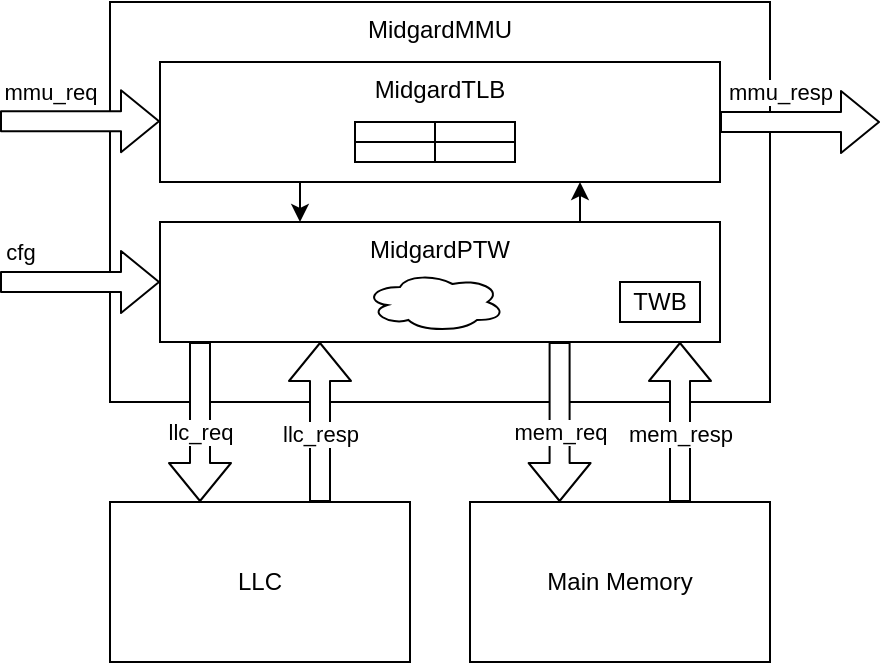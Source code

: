 <mxfile version="13.9.9" type="device" pages="6"><diagram id="1Zm2drS2WhQuc_YqL8wv" name="mmu"><mxGraphModel dx="981" dy="642" grid="1" gridSize="5" guides="1" tooltips="1" connect="1" arrows="1" fold="1" page="1" pageScale="1" pageWidth="850" pageHeight="1100" math="0" shadow="0"><root><mxCell id="UkFjfAusx0WoyZomS54g-0"/><mxCell id="UkFjfAusx0WoyZomS54g-1" parent="UkFjfAusx0WoyZomS54g-0"/><mxCell id="UkFjfAusx0WoyZomS54g-2" value="MidgardMMU" style="rounded=0;whiteSpace=wrap;html=1;align=center;verticalAlign=top;" vertex="1" parent="UkFjfAusx0WoyZomS54g-1"><mxGeometry x="125" y="120" width="330" height="200" as="geometry"/></mxCell><mxCell id="UkFjfAusx0WoyZomS54g-3" value="" style="shape=flexArrow;endArrow=classic;html=1;fillColor=#ffffff;" edge="1" parent="UkFjfAusx0WoyZomS54g-1"><mxGeometry width="50" height="50" relative="1" as="geometry"><mxPoint x="70" y="179.6" as="sourcePoint"/><mxPoint x="150" y="179.6" as="targetPoint"/></mxGeometry></mxCell><mxCell id="UkFjfAusx0WoyZomS54g-4" value="mmu_req" style="edgeLabel;html=1;align=center;verticalAlign=middle;resizable=0;points=[];" vertex="1" connectable="0" parent="UkFjfAusx0WoyZomS54g-3"><mxGeometry x="-0.387" y="-1" relative="1" as="geometry"><mxPoint x="0.56" y="-15.8" as="offset"/></mxGeometry></mxCell><mxCell id="UkFjfAusx0WoyZomS54g-5" value="" style="shape=flexArrow;endArrow=classic;html=1;fillColor=#ffffff;" edge="1" parent="UkFjfAusx0WoyZomS54g-1"><mxGeometry width="50" height="50" relative="1" as="geometry"><mxPoint x="430" y="180.0" as="sourcePoint"/><mxPoint x="510" y="180.0" as="targetPoint"/></mxGeometry></mxCell><mxCell id="UkFjfAusx0WoyZomS54g-6" value="mmu_resp" style="edgeLabel;html=1;align=center;verticalAlign=middle;resizable=0;points=[];" vertex="1" connectable="0" parent="UkFjfAusx0WoyZomS54g-5"><mxGeometry x="-0.387" y="-1" relative="1" as="geometry"><mxPoint x="5.56" y="-15.8" as="offset"/></mxGeometry></mxCell><mxCell id="UkFjfAusx0WoyZomS54g-7" value="Main Memory" style="rounded=0;whiteSpace=wrap;html=1;" vertex="1" parent="UkFjfAusx0WoyZomS54g-1"><mxGeometry x="305" y="370" width="150" height="80" as="geometry"/></mxCell><mxCell id="UkFjfAusx0WoyZomS54g-8" value="" style="shape=flexArrow;endArrow=classic;html=1;fillColor=#ffffff;" edge="1" parent="UkFjfAusx0WoyZomS54g-1"><mxGeometry width="50" height="50" relative="1" as="geometry"><mxPoint x="349.8" y="290" as="sourcePoint"/><mxPoint x="349.8" y="370" as="targetPoint"/></mxGeometry></mxCell><mxCell id="UkFjfAusx0WoyZomS54g-21" value="mem_req" style="edgeLabel;html=1;align=center;verticalAlign=middle;resizable=0;points=[];" vertex="1" connectable="0" parent="UkFjfAusx0WoyZomS54g-8"><mxGeometry x="0.16" relative="1" as="geometry"><mxPoint x="0.2" y="-1.4" as="offset"/></mxGeometry></mxCell><mxCell id="UkFjfAusx0WoyZomS54g-10" value="" style="shape=flexArrow;endArrow=classic;html=1;fillColor=#ffffff;" edge="1" parent="UkFjfAusx0WoyZomS54g-1"><mxGeometry width="50" height="50" relative="1" as="geometry"><mxPoint x="410" y="370" as="sourcePoint"/><mxPoint x="410" y="290" as="targetPoint"/></mxGeometry></mxCell><mxCell id="UkFjfAusx0WoyZomS54g-22" value="mem_resp" style="edgeLabel;html=1;align=center;verticalAlign=middle;resizable=0;points=[];" vertex="1" connectable="0" parent="UkFjfAusx0WoyZomS54g-10"><mxGeometry x="-0.183" y="-2" relative="1" as="geometry"><mxPoint x="-2" y="-2.2" as="offset"/></mxGeometry></mxCell><mxCell id="UkFjfAusx0WoyZomS54g-13" style="edgeStyle=orthogonalEdgeStyle;rounded=0;orthogonalLoop=1;jettySize=auto;html=1;exitX=0.25;exitY=1;exitDx=0;exitDy=0;entryX=0.25;entryY=0;entryDx=0;entryDy=0;" edge="1" parent="UkFjfAusx0WoyZomS54g-1" source="UkFjfAusx0WoyZomS54g-11" target="UkFjfAusx0WoyZomS54g-12"><mxGeometry relative="1" as="geometry"/></mxCell><mxCell id="UkFjfAusx0WoyZomS54g-11" value="MidgardTLB" style="rounded=0;whiteSpace=wrap;html=1;align=center;verticalAlign=top;" vertex="1" parent="UkFjfAusx0WoyZomS54g-1"><mxGeometry x="150" y="150" width="280" height="60" as="geometry"/></mxCell><mxCell id="UkFjfAusx0WoyZomS54g-14" style="edgeStyle=orthogonalEdgeStyle;rounded=0;orthogonalLoop=1;jettySize=auto;html=1;exitX=0.75;exitY=0;exitDx=0;exitDy=0;entryX=0.75;entryY=1;entryDx=0;entryDy=0;" edge="1" parent="UkFjfAusx0WoyZomS54g-1" source="UkFjfAusx0WoyZomS54g-12" target="UkFjfAusx0WoyZomS54g-11"><mxGeometry relative="1" as="geometry"/></mxCell><mxCell id="UkFjfAusx0WoyZomS54g-12" value="MidgardPTW" style="rounded=0;whiteSpace=wrap;html=1;align=center;verticalAlign=top;" vertex="1" parent="UkFjfAusx0WoyZomS54g-1"><mxGeometry x="150" y="230" width="280" height="60" as="geometry"/></mxCell><mxCell id="UkFjfAusx0WoyZomS54g-15" value="" style="ellipse;shape=cloud;whiteSpace=wrap;html=1;align=center;" vertex="1" parent="UkFjfAusx0WoyZomS54g-1"><mxGeometry x="252.5" y="255" width="70" height="30" as="geometry"/></mxCell><mxCell id="UkFjfAusx0WoyZomS54g-16" value="" style="rounded=0;whiteSpace=wrap;html=1;align=center;" vertex="1" parent="UkFjfAusx0WoyZomS54g-1"><mxGeometry x="247.5" y="180" width="40" height="10" as="geometry"/></mxCell><mxCell id="UkFjfAusx0WoyZomS54g-17" value="" style="rounded=0;whiteSpace=wrap;html=1;align=center;" vertex="1" parent="UkFjfAusx0WoyZomS54g-1"><mxGeometry x="287.5" y="180" width="40" height="10" as="geometry"/></mxCell><mxCell id="UkFjfAusx0WoyZomS54g-18" value="" style="rounded=0;whiteSpace=wrap;html=1;align=center;" vertex="1" parent="UkFjfAusx0WoyZomS54g-1"><mxGeometry x="247.5" y="190" width="40" height="10" as="geometry"/></mxCell><mxCell id="UkFjfAusx0WoyZomS54g-19" value="" style="rounded=0;whiteSpace=wrap;html=1;align=center;" vertex="1" parent="UkFjfAusx0WoyZomS54g-1"><mxGeometry x="287.5" y="190" width="40" height="10" as="geometry"/></mxCell><mxCell id="UkFjfAusx0WoyZomS54g-20" value="TWB" style="rounded=0;whiteSpace=wrap;html=1;align=center;" vertex="1" parent="UkFjfAusx0WoyZomS54g-1"><mxGeometry x="380" y="260" width="40" height="20" as="geometry"/></mxCell><mxCell id="UkFjfAusx0WoyZomS54g-28" value="LLC" style="rounded=0;whiteSpace=wrap;html=1;" vertex="1" parent="UkFjfAusx0WoyZomS54g-1"><mxGeometry x="125" y="370" width="150" height="80" as="geometry"/></mxCell><mxCell id="UkFjfAusx0WoyZomS54g-29" value="" style="shape=flexArrow;endArrow=classic;html=1;fillColor=#ffffff;" edge="1" parent="UkFjfAusx0WoyZomS54g-1"><mxGeometry width="50" height="50" relative="1" as="geometry"><mxPoint x="170" y="290.0" as="sourcePoint"/><mxPoint x="170" y="370" as="targetPoint"/></mxGeometry></mxCell><mxCell id="UkFjfAusx0WoyZomS54g-30" value="llc_req" style="edgeLabel;html=1;align=center;verticalAlign=middle;resizable=0;points=[];" vertex="1" connectable="0" parent="UkFjfAusx0WoyZomS54g-29"><mxGeometry x="0.16" relative="1" as="geometry"><mxPoint y="-1.4" as="offset"/></mxGeometry></mxCell><mxCell id="UkFjfAusx0WoyZomS54g-31" value="" style="shape=flexArrow;endArrow=classic;html=1;fillColor=#ffffff;" edge="1" parent="UkFjfAusx0WoyZomS54g-1"><mxGeometry width="50" height="50" relative="1" as="geometry"><mxPoint x="230" y="370" as="sourcePoint"/><mxPoint x="230" y="290.0" as="targetPoint"/></mxGeometry></mxCell><mxCell id="UkFjfAusx0WoyZomS54g-32" value="llc_resp" style="edgeLabel;html=1;align=center;verticalAlign=middle;resizable=0;points=[];" vertex="1" connectable="0" parent="UkFjfAusx0WoyZomS54g-31"><mxGeometry x="-0.183" y="-2" relative="1" as="geometry"><mxPoint x="-2" y="-2.2" as="offset"/></mxGeometry></mxCell><mxCell id="UkFjfAusx0WoyZomS54g-34" value="" style="shape=flexArrow;endArrow=classic;html=1;fillColor=#ffffff;" edge="1" parent="UkFjfAusx0WoyZomS54g-1"><mxGeometry width="50" height="50" relative="1" as="geometry"><mxPoint x="70" y="260.0" as="sourcePoint"/><mxPoint x="150" y="260.0" as="targetPoint"/></mxGeometry></mxCell><mxCell id="UkFjfAusx0WoyZomS54g-35" value="cfg" style="edgeLabel;html=1;align=center;verticalAlign=middle;resizable=0;points=[];" vertex="1" connectable="0" parent="UkFjfAusx0WoyZomS54g-34"><mxGeometry x="-0.387" y="-1" relative="1" as="geometry"><mxPoint x="-14.67" y="-16" as="offset"/></mxGeometry></mxCell></root></mxGraphModel></diagram><diagram id="DXbDeewye1YFl3X_Lgf_" name="tlb"><mxGraphModel dx="1422" dy="811" grid="1" gridSize="5" guides="1" tooltips="1" connect="1" arrows="1" fold="1" page="1" pageScale="1" pageWidth="850" pageHeight="1100" math="0" shadow="0"><root><mxCell id="ksuvXxxTUail5-rXNuNW-0"/><mxCell id="ksuvXxxTUail5-rXNuNW-1" parent="ksuvXxxTUail5-rXNuNW-0"/><mxCell id="ksuvXxxTUail5-rXNuNW-3" value="" style="endArrow=none;dashed=1;html=1;" parent="ksuvXxxTUail5-rXNuNW-1" edge="1"><mxGeometry width="50" height="50" relative="1" as="geometry"><mxPoint x="204.86" y="460" as="sourcePoint"/><mxPoint x="204.86" y="120" as="targetPoint"/></mxGeometry></mxCell><mxCell id="ksuvXxxTUail5-rXNuNW-7" value="" style="endArrow=none;dashed=1;html=1;" parent="ksuvXxxTUail5-rXNuNW-1" edge="1"><mxGeometry width="50" height="50" relative="1" as="geometry"><mxPoint x="390" y="460" as="sourcePoint"/><mxPoint x="389.66" y="120" as="targetPoint"/></mxGeometry></mxCell><mxCell id="ksuvXxxTUail5-rXNuNW-4" style="edgeStyle=orthogonalEdgeStyle;rounded=0;orthogonalLoop=1;jettySize=auto;html=1;" parent="ksuvXxxTUail5-rXNuNW-1" target="ksuvXxxTUail5-rXNuNW-2" edge="1"><mxGeometry relative="1" as="geometry"><mxPoint x="100" y="200" as="sourcePoint"/></mxGeometry></mxCell><mxCell id="ksuvXxxTUail5-rXNuNW-24" value="tlb_req_i" style="edgeLabel;html=1;align=center;verticalAlign=middle;resizable=0;points=[];" parent="ksuvXxxTUail5-rXNuNW-4" vertex="1" connectable="0"><mxGeometry x="-0.149" relative="1" as="geometry"><mxPoint x="7.62" as="offset"/></mxGeometry></mxCell><mxCell id="ksuvXxxTUail5-rXNuNW-6" style="edgeStyle=orthogonalEdgeStyle;rounded=0;orthogonalLoop=1;jettySize=auto;html=1;entryX=0;entryY=0.5;entryDx=0;entryDy=0;" parent="ksuvXxxTUail5-rXNuNW-1" source="ksuvXxxTUail5-rXNuNW-2" target="ksuvXxxTUail5-rXNuNW-5" edge="1"><mxGeometry relative="1" as="geometry"/></mxCell><mxCell id="ksuvXxxTUail5-rXNuNW-26" value="ren_s1" style="edgeLabel;html=1;align=center;verticalAlign=middle;resizable=0;points=[];" parent="ksuvXxxTUail5-rXNuNW-6" vertex="1" connectable="0"><mxGeometry x="-0.678" relative="1" as="geometry"><mxPoint x="4.33" as="offset"/></mxGeometry></mxCell><mxCell id="ksuvXxxTUail5-rXNuNW-2" value="" style="rounded=0;whiteSpace=wrap;html=1;" parent="ksuvXxxTUail5-rXNuNW-1" vertex="1"><mxGeometry x="200" y="170" width="10" height="60" as="geometry"/></mxCell><mxCell id="ksuvXxxTUail5-rXNuNW-8" style="edgeStyle=orthogonalEdgeStyle;rounded=0;orthogonalLoop=1;jettySize=auto;html=1;exitX=1;exitY=0.5;exitDx=0;exitDy=0;entryX=0;entryY=0.5;entryDx=0;entryDy=0;" parent="ksuvXxxTUail5-rXNuNW-1" source="ksuvXxxTUail5-rXNuNW-5" target="ksuvXxxTUail5-rXNuNW-17" edge="1"><mxGeometry relative="1" as="geometry"><mxPoint x="570" y="290" as="targetPoint"/></mxGeometry></mxCell><mxCell id="ksuvXxxTUail5-rXNuNW-31" value="ren_s2" style="edgeLabel;html=1;align=center;verticalAlign=middle;resizable=0;points=[];" parent="ksuvXxxTUail5-rXNuNW-8" vertex="1" connectable="0"><mxGeometry x="-0.74" relative="1" as="geometry"><mxPoint x="10" y="-0.01" as="offset"/></mxGeometry></mxCell><mxCell id="ksuvXxxTUail5-rXNuNW-5" value="" style="rounded=0;whiteSpace=wrap;html=1;" parent="ksuvXxxTUail5-rXNuNW-1" vertex="1"><mxGeometry x="385" y="170" width="10" height="60" as="geometry"/></mxCell><mxCell id="ksuvXxxTUail5-rXNuNW-13" style="edgeStyle=orthogonalEdgeStyle;rounded=0;orthogonalLoop=1;jettySize=auto;html=1;entryX=0;entryY=0.25;entryDx=0;entryDy=0;" parent="ksuvXxxTUail5-rXNuNW-1" target="ksuvXxxTUail5-rXNuNW-9" edge="1"><mxGeometry relative="1" as="geometry"><mxPoint x="280" y="270" as="sourcePoint"/><Array as="points"><mxPoint x="280" y="270"/></Array></mxGeometry></mxCell><mxCell id="ksuvXxxTUail5-rXNuNW-18" style="edgeStyle=orthogonalEdgeStyle;rounded=0;orthogonalLoop=1;jettySize=auto;html=1;entryX=0.125;entryY=1;entryDx=0;entryDy=0;entryPerimeter=0;" parent="ksuvXxxTUail5-rXNuNW-1" source="ksuvXxxTUail5-rXNuNW-9" target="ksuvXxxTUail5-rXNuNW-17" edge="1"><mxGeometry relative="1" as="geometry"/></mxCell><mxCell id="ksuvXxxTUail5-rXNuNW-25" style="edgeStyle=orthogonalEdgeStyle;rounded=0;orthogonalLoop=1;jettySize=auto;html=1;entryX=0;entryY=0.75;entryDx=0;entryDy=0;" parent="ksuvXxxTUail5-rXNuNW-1" target="ksuvXxxTUail5-rXNuNW-9" edge="1"><mxGeometry relative="1" as="geometry"><mxPoint x="220" y="410" as="sourcePoint"/><Array as="points"><mxPoint x="230" y="410"/><mxPoint x="310" y="410"/><mxPoint x="310" y="290"/></Array></mxGeometry></mxCell><mxCell id="ksuvXxxTUail5-rXNuNW-27" value="wen" style="edgeLabel;html=1;align=center;verticalAlign=middle;resizable=0;points=[];" parent="ksuvXxxTUail5-rXNuNW-25" vertex="1" connectable="0"><mxGeometry x="-0.9" relative="1" as="geometry"><mxPoint x="13.06" as="offset"/></mxGeometry></mxCell><mxCell id="ksuvXxxTUail5-rXNuNW-9" value="way0 SRAM" style="rounded=0;whiteSpace=wrap;html=1;" parent="ksuvXxxTUail5-rXNuNW-1" vertex="1"><mxGeometry x="340" y="260" width="100" height="40" as="geometry"/></mxCell><mxCell id="ksuvXxxTUail5-rXNuNW-14" style="edgeStyle=orthogonalEdgeStyle;rounded=0;orthogonalLoop=1;jettySize=auto;html=1;entryX=0;entryY=0.25;entryDx=0;entryDy=0;" parent="ksuvXxxTUail5-rXNuNW-1" target="ksuvXxxTUail5-rXNuNW-10" edge="1"><mxGeometry relative="1" as="geometry"><mxPoint x="280" y="310" as="sourcePoint"/><Array as="points"><mxPoint x="280" y="310"/></Array></mxGeometry></mxCell><mxCell id="ksuvXxxTUail5-rXNuNW-19" style="edgeStyle=orthogonalEdgeStyle;rounded=0;orthogonalLoop=1;jettySize=auto;html=1;entryX=0.375;entryY=1;entryDx=0;entryDy=0;entryPerimeter=0;" parent="ksuvXxxTUail5-rXNuNW-1" source="ksuvXxxTUail5-rXNuNW-10" target="ksuvXxxTUail5-rXNuNW-17" edge="1"><mxGeometry relative="1" as="geometry"/></mxCell><mxCell id="ksuvXxxTUail5-rXNuNW-28" style="edgeStyle=orthogonalEdgeStyle;rounded=0;orthogonalLoop=1;jettySize=auto;html=1;exitX=0;exitY=0.75;exitDx=0;exitDy=0;entryX=0;entryY=0.75;entryDx=0;entryDy=0;" parent="ksuvXxxTUail5-rXNuNW-1" target="ksuvXxxTUail5-rXNuNW-10" edge="1"><mxGeometry relative="1" as="geometry"><mxPoint x="310" y="330" as="sourcePoint"/></mxGeometry></mxCell><mxCell id="ksuvXxxTUail5-rXNuNW-10" value="way1 SRAM" style="rounded=0;whiteSpace=wrap;html=1;" parent="ksuvXxxTUail5-rXNuNW-1" vertex="1"><mxGeometry x="340" y="300" width="100" height="40" as="geometry"/></mxCell><mxCell id="ksuvXxxTUail5-rXNuNW-15" style="edgeStyle=orthogonalEdgeStyle;rounded=0;orthogonalLoop=1;jettySize=auto;html=1;entryX=0;entryY=0.25;entryDx=0;entryDy=0;" parent="ksuvXxxTUail5-rXNuNW-1" target="ksuvXxxTUail5-rXNuNW-11" edge="1"><mxGeometry relative="1" as="geometry"><mxPoint x="280" y="350" as="sourcePoint"/><Array as="points"><mxPoint x="280" y="350"/></Array></mxGeometry></mxCell><mxCell id="ksuvXxxTUail5-rXNuNW-20" style="edgeStyle=orthogonalEdgeStyle;rounded=0;orthogonalLoop=1;jettySize=auto;html=1;entryX=0.625;entryY=1;entryDx=0;entryDy=0;entryPerimeter=0;" parent="ksuvXxxTUail5-rXNuNW-1" source="ksuvXxxTUail5-rXNuNW-11" target="ksuvXxxTUail5-rXNuNW-17" edge="1"><mxGeometry relative="1" as="geometry"/></mxCell><mxCell id="ksuvXxxTUail5-rXNuNW-29" style="edgeStyle=orthogonalEdgeStyle;rounded=0;orthogonalLoop=1;jettySize=auto;html=1;exitX=0;exitY=0.75;exitDx=0;exitDy=0;entryX=0;entryY=0.75;entryDx=0;entryDy=0;" parent="ksuvXxxTUail5-rXNuNW-1" target="ksuvXxxTUail5-rXNuNW-11" edge="1"><mxGeometry relative="1" as="geometry"><mxPoint x="310" y="370" as="sourcePoint"/></mxGeometry></mxCell><mxCell id="ksuvXxxTUail5-rXNuNW-11" value="way2 SRAM" style="rounded=0;whiteSpace=wrap;html=1;" parent="ksuvXxxTUail5-rXNuNW-1" vertex="1"><mxGeometry x="340" y="340" width="100" height="40" as="geometry"/></mxCell><mxCell id="ksuvXxxTUail5-rXNuNW-16" style="edgeStyle=orthogonalEdgeStyle;rounded=0;orthogonalLoop=1;jettySize=auto;html=1;entryX=0;entryY=0.25;entryDx=0;entryDy=0;" parent="ksuvXxxTUail5-rXNuNW-1" target="ksuvXxxTUail5-rXNuNW-12" edge="1"><mxGeometry relative="1" as="geometry"><mxPoint x="280" y="200" as="sourcePoint"/><Array as="points"><mxPoint x="280" y="200"/><mxPoint x="280" y="390"/></Array></mxGeometry></mxCell><mxCell id="ksuvXxxTUail5-rXNuNW-21" style="edgeStyle=orthogonalEdgeStyle;rounded=0;orthogonalLoop=1;jettySize=auto;html=1;entryX=0.875;entryY=1;entryDx=0;entryDy=0;entryPerimeter=0;" parent="ksuvXxxTUail5-rXNuNW-1" source="ksuvXxxTUail5-rXNuNW-12" target="ksuvXxxTUail5-rXNuNW-17" edge="1"><mxGeometry relative="1" as="geometry"/></mxCell><mxCell id="ksuvXxxTUail5-rXNuNW-30" style="edgeStyle=orthogonalEdgeStyle;rounded=0;orthogonalLoop=1;jettySize=auto;html=1;exitX=0;exitY=0.75;exitDx=0;exitDy=0;entryX=0;entryY=0.75;entryDx=0;entryDy=0;" parent="ksuvXxxTUail5-rXNuNW-1" target="ksuvXxxTUail5-rXNuNW-12" edge="1"><mxGeometry relative="1" as="geometry"><mxPoint x="310" y="410" as="sourcePoint"/></mxGeometry></mxCell><mxCell id="ksuvXxxTUail5-rXNuNW-12" value="way3 SRAM" style="rounded=0;whiteSpace=wrap;html=1;" parent="ksuvXxxTUail5-rXNuNW-1" vertex="1"><mxGeometry x="340" y="380" width="100" height="40" as="geometry"/></mxCell><mxCell id="ksuvXxxTUail5-rXNuNW-23" style="edgeStyle=orthogonalEdgeStyle;rounded=0;orthogonalLoop=1;jettySize=auto;html=1;" parent="ksuvXxxTUail5-rXNuNW-1" source="ksuvXxxTUail5-rXNuNW-17" edge="1"><mxGeometry relative="1" as="geometry"><mxPoint x="580" y="340" as="targetPoint"/><Array as="points"><mxPoint x="560" y="340"/><mxPoint x="560" y="340"/></Array></mxGeometry></mxCell><mxCell id="ksuvXxxTUail5-rXNuNW-39" value="hit/miss/tlb" style="edgeLabel;html=1;align=center;verticalAlign=middle;resizable=0;points=[];" parent="ksuvXxxTUail5-rXNuNW-23" vertex="1" connectable="0"><mxGeometry x="0.3" relative="1" as="geometry"><mxPoint x="-12" as="offset"/></mxGeometry></mxCell><mxCell id="ksuvXxxTUail5-rXNuNW-17" value="" style="shape=trapezoid;perimeter=trapezoidPerimeter;whiteSpace=wrap;html=1;fixedSize=1;rotation=90;" parent="ksuvXxxTUail5-rXNuNW-1" vertex="1"><mxGeometry x="405" y="325" width="160" height="30" as="geometry"/></mxCell><mxCell id="ksuvXxxTUail5-rXNuNW-34" value="" style="triangle;whiteSpace=wrap;html=1;" parent="ksuvXxxTUail5-rXNuNW-1" vertex="1"><mxGeometry x="200" y="197.5" width="5" height="5" as="geometry"/></mxCell><mxCell id="ksuvXxxTUail5-rXNuNW-35" value="" style="triangle;whiteSpace=wrap;html=1;" parent="ksuvXxxTUail5-rXNuNW-1" vertex="1"><mxGeometry x="385" y="197.5" width="5" height="5" as="geometry"/></mxCell><mxCell id="ksuvXxxTUail5-rXNuNW-36" value="s0" style="text;html=1;align=center;verticalAlign=middle;resizable=0;points=[];autosize=1;" parent="ksuvXxxTUail5-rXNuNW-1" vertex="1"><mxGeometry x="130" y="140" width="25" height="20" as="geometry"/></mxCell><mxCell id="ksuvXxxTUail5-rXNuNW-37" value="s1" style="text;html=1;align=center;verticalAlign=middle;resizable=0;points=[];autosize=1;" parent="ksuvXxxTUail5-rXNuNW-1" vertex="1"><mxGeometry x="290" y="140" width="25" height="20" as="geometry"/></mxCell><mxCell id="ksuvXxxTUail5-rXNuNW-38" value="s2" style="text;html=1;align=center;verticalAlign=middle;resizable=0;points=[];autosize=1;" parent="ksuvXxxTUail5-rXNuNW-1" vertex="1"><mxGeometry x="440" y="140" width="25" height="20" as="geometry"/></mxCell></root></mxGraphModel></diagram><diagram id="9B_Wg-3u5Oe_g1V47I18" name="ptw-fsm"><mxGraphModel dx="1422" dy="811" grid="1" gridSize="5" guides="1" tooltips="1" connect="1" arrows="1" fold="1" page="1" pageScale="1" pageWidth="850" pageHeight="1100" math="0" shadow="0"><root><mxCell id="0"/><mxCell id="1" parent="0"/><mxCell id="dD6wiwl799DyPwSathBn-15" style="edgeStyle=orthogonalEdgeStyle;rounded=0;orthogonalLoop=1;jettySize=auto;html=1;entryX=0.5;entryY=0;entryDx=0;entryDy=0;" parent="1" source="dD6wiwl799DyPwSathBn-1" target="dD6wiwl799DyPwSathBn-2" edge="1"><mxGeometry relative="1" as="geometry"/></mxCell><mxCell id="dD6wiwl799DyPwSathBn-16" value="miss" style="edgeLabel;html=1;align=center;verticalAlign=middle;resizable=0;points=[];" parent="dD6wiwl799DyPwSathBn-15" vertex="1" connectable="0"><mxGeometry x="-0.24" y="2" relative="1" as="geometry"><mxPoint x="-2" y="4.72" as="offset"/></mxGeometry></mxCell><mxCell id="dD6wiwl799DyPwSathBn-83" style="edgeStyle=elbowEdgeStyle;rounded=0;orthogonalLoop=1;jettySize=auto;html=1;exitX=0;exitY=0.5;exitDx=0;exitDy=0;entryX=0;entryY=0.5;entryDx=0;entryDy=0;endArrow=classic;endFill=1;" parent="1" source="dD6wiwl799DyPwSathBn-1" target="dD6wiwl799DyPwSathBn-17" edge="1"><mxGeometry relative="1" as="geometry"><Array as="points"><mxPoint x="120" y="150"/></Array></mxGeometry></mxCell><mxCell id="dD6wiwl799DyPwSathBn-104" value="hit/blk" style="edgeLabel;html=1;align=center;verticalAlign=middle;resizable=0;points=[];" parent="dD6wiwl799DyPwSathBn-83" vertex="1" connectable="0"><mxGeometry x="-0.841" relative="1" as="geometry"><mxPoint x="2.33" as="offset"/></mxGeometry></mxCell><mxCell id="dD6wiwl799DyPwSathBn-1" value="Level 6&lt;br style=&quot;font-size: 14px;&quot;&gt;LLC req" style="ellipse;whiteSpace=wrap;html=1;aspect=fixed;fontSize=14;" parent="1" vertex="1"><mxGeometry x="160" y="180" width="80" height="80" as="geometry"/></mxCell><mxCell id="dD6wiwl799DyPwSathBn-25" style="edgeStyle=none;rounded=0;orthogonalLoop=1;jettySize=auto;html=1;exitX=1;exitY=0;exitDx=0;exitDy=0;entryX=0;entryY=1;entryDx=0;entryDy=0;" parent="1" source="dD6wiwl799DyPwSathBn-2" target="dD6wiwl799DyPwSathBn-14" edge="1"><mxGeometry relative="1" as="geometry"/></mxCell><mxCell id="dD6wiwl799DyPwSathBn-26" value="hit&amp;amp;~blk" style="edgeLabel;html=1;align=center;verticalAlign=middle;resizable=0;points=[];" parent="dD6wiwl799DyPwSathBn-25" vertex="1" connectable="0"><mxGeometry x="0.096" relative="1" as="geometry"><mxPoint x="-5.12" y="3.14" as="offset"/></mxGeometry></mxCell><mxCell id="dD6wiwl799DyPwSathBn-27" style="edgeStyle=none;rounded=0;orthogonalLoop=1;jettySize=auto;html=1;entryX=0.5;entryY=0;entryDx=0;entryDy=0;" parent="1" source="dD6wiwl799DyPwSathBn-2" target="dD6wiwl799DyPwSathBn-3" edge="1"><mxGeometry relative="1" as="geometry"/></mxCell><mxCell id="dD6wiwl799DyPwSathBn-28" value="miss" style="edgeLabel;html=1;align=center;verticalAlign=middle;resizable=0;points=[];" parent="dD6wiwl799DyPwSathBn-27" vertex="1" connectable="0"><mxGeometry x="-0.22" relative="1" as="geometry"><mxPoint y="4.44" as="offset"/></mxGeometry></mxCell><mxCell id="dD6wiwl799DyPwSathBn-85" style="edgeStyle=elbowEdgeStyle;rounded=0;orthogonalLoop=1;jettySize=auto;html=1;entryX=0;entryY=0.5;entryDx=0;entryDy=0;endArrow=classic;endFill=1;" parent="1" source="dD6wiwl799DyPwSathBn-2" target="dD6wiwl799DyPwSathBn-17" edge="1"><mxGeometry relative="1" as="geometry"><Array as="points"><mxPoint x="120" y="205"/></Array></mxGeometry></mxCell><mxCell id="dD6wiwl799DyPwSathBn-105" value="blk" style="edgeLabel;html=1;align=center;verticalAlign=middle;resizable=0;points=[];" parent="dD6wiwl799DyPwSathBn-85" vertex="1" connectable="0"><mxGeometry x="-0.908" relative="1" as="geometry"><mxPoint x="-1.67" as="offset"/></mxGeometry></mxCell><mxCell id="dD6wiwl799DyPwSathBn-2" value="Level 5&lt;br style=&quot;font-size: 14px;&quot;&gt;LLC req" style="ellipse;whiteSpace=wrap;html=1;aspect=fixed;fontSize=14;" parent="1" vertex="1"><mxGeometry x="160" y="300" width="80" height="80" as="geometry"/></mxCell><mxCell id="dD6wiwl799DyPwSathBn-29" style="edgeStyle=none;rounded=0;orthogonalLoop=1;jettySize=auto;html=1;exitX=1;exitY=0;exitDx=0;exitDy=0;entryX=0;entryY=1;entryDx=0;entryDy=0;" parent="1" source="dD6wiwl799DyPwSathBn-3" target="dD6wiwl799DyPwSathBn-13" edge="1"><mxGeometry relative="1" as="geometry"/></mxCell><mxCell id="dD6wiwl799DyPwSathBn-30" value="hit&amp;amp;~blk" style="edgeLabel;html=1;align=center;verticalAlign=middle;resizable=0;points=[];" parent="dD6wiwl799DyPwSathBn-29" vertex="1" connectable="0"><mxGeometry x="0.067" y="-1" relative="1" as="geometry"><mxPoint x="-4.01" y="1.29" as="offset"/></mxGeometry></mxCell><mxCell id="dD6wiwl799DyPwSathBn-31" style="edgeStyle=none;rounded=0;orthogonalLoop=1;jettySize=auto;html=1;entryX=0.5;entryY=0;entryDx=0;entryDy=0;" parent="1" source="dD6wiwl799DyPwSathBn-3" target="dD6wiwl799DyPwSathBn-4" edge="1"><mxGeometry relative="1" as="geometry"/></mxCell><mxCell id="dD6wiwl799DyPwSathBn-32" value="miss" style="edgeLabel;html=1;align=center;verticalAlign=middle;resizable=0;points=[];" parent="dD6wiwl799DyPwSathBn-31" vertex="1" connectable="0"><mxGeometry x="-0.26" y="1" relative="1" as="geometry"><mxPoint x="-1" y="5.28" as="offset"/></mxGeometry></mxCell><mxCell id="dD6wiwl799DyPwSathBn-86" style="edgeStyle=elbowEdgeStyle;rounded=0;orthogonalLoop=1;jettySize=auto;html=1;entryX=0;entryY=0.5;entryDx=0;entryDy=0;endArrow=classic;endFill=1;" parent="1" source="dD6wiwl799DyPwSathBn-3" target="dD6wiwl799DyPwSathBn-17" edge="1"><mxGeometry relative="1" as="geometry"><Array as="points"><mxPoint x="120" y="265"/></Array></mxGeometry></mxCell><mxCell id="dD6wiwl799DyPwSathBn-106" value="blk" style="edgeLabel;html=1;align=center;verticalAlign=middle;resizable=0;points=[];" parent="dD6wiwl799DyPwSathBn-86" vertex="1" connectable="0"><mxGeometry x="-0.924" y="-1" relative="1" as="geometry"><mxPoint x="-0.33" y="1" as="offset"/></mxGeometry></mxCell><mxCell id="dD6wiwl799DyPwSathBn-3" value="Level 4&lt;br style=&quot;font-size: 14px;&quot;&gt;LLC req" style="ellipse;whiteSpace=wrap;html=1;aspect=fixed;fontSize=14;" parent="1" vertex="1"><mxGeometry x="160" y="420" width="80" height="80" as="geometry"/></mxCell><mxCell id="dD6wiwl799DyPwSathBn-33" style="edgeStyle=none;rounded=0;orthogonalLoop=1;jettySize=auto;html=1;exitX=1;exitY=0;exitDx=0;exitDy=0;entryX=0;entryY=1;entryDx=0;entryDy=0;" parent="1" source="dD6wiwl799DyPwSathBn-4" target="dD6wiwl799DyPwSathBn-12" edge="1"><mxGeometry relative="1" as="geometry"/></mxCell><mxCell id="dD6wiwl799DyPwSathBn-34" value="hit&amp;amp;~blk" style="edgeLabel;html=1;align=center;verticalAlign=middle;resizable=0;points=[];" parent="dD6wiwl799DyPwSathBn-33" vertex="1" connectable="0"><mxGeometry x="0.066" y="1" relative="1" as="geometry"><mxPoint x="-2.97" y="2.99" as="offset"/></mxGeometry></mxCell><mxCell id="dD6wiwl799DyPwSathBn-35" style="edgeStyle=none;rounded=0;orthogonalLoop=1;jettySize=auto;html=1;entryX=0.5;entryY=0;entryDx=0;entryDy=0;" parent="1" source="dD6wiwl799DyPwSathBn-4" target="dD6wiwl799DyPwSathBn-5" edge="1"><mxGeometry relative="1" as="geometry"/></mxCell><mxCell id="dD6wiwl799DyPwSathBn-36" value="miss" style="edgeLabel;html=1;align=center;verticalAlign=middle;resizable=0;points=[];" parent="dD6wiwl799DyPwSathBn-35" vertex="1" connectable="0"><mxGeometry x="-0.2" relative="1" as="geometry"><mxPoint y="3.89" as="offset"/></mxGeometry></mxCell><mxCell id="dD6wiwl799DyPwSathBn-87" style="edgeStyle=elbowEdgeStyle;rounded=0;orthogonalLoop=1;jettySize=auto;html=1;entryX=0;entryY=0.5;entryDx=0;entryDy=0;endArrow=classic;endFill=1;" parent="1" source="dD6wiwl799DyPwSathBn-4" target="dD6wiwl799DyPwSathBn-17" edge="1"><mxGeometry relative="1" as="geometry"><Array as="points"><mxPoint x="120" y="325"/></Array></mxGeometry></mxCell><mxCell id="dD6wiwl799DyPwSathBn-107" value="blk" style="edgeLabel;html=1;align=center;verticalAlign=middle;resizable=0;points=[];" parent="dD6wiwl799DyPwSathBn-87" vertex="1" connectable="0"><mxGeometry x="-0.925" relative="1" as="geometry"><mxPoint x="4" as="offset"/></mxGeometry></mxCell><mxCell id="dD6wiwl799DyPwSathBn-4" value="Level 3&lt;br style=&quot;font-size: 14px;&quot;&gt;LLC req" style="ellipse;whiteSpace=wrap;html=1;aspect=fixed;fontSize=14;" parent="1" vertex="1"><mxGeometry x="160" y="540" width="80" height="80" as="geometry"/></mxCell><mxCell id="dD6wiwl799DyPwSathBn-37" style="edgeStyle=none;rounded=0;orthogonalLoop=1;jettySize=auto;html=1;exitX=1;exitY=0;exitDx=0;exitDy=0;entryX=0;entryY=1;entryDx=0;entryDy=0;" parent="1" source="dD6wiwl799DyPwSathBn-5" target="dD6wiwl799DyPwSathBn-11" edge="1"><mxGeometry relative="1" as="geometry"/></mxCell><mxCell id="dD6wiwl799DyPwSathBn-38" value="hit&amp;amp;~blk" style="edgeLabel;html=1;align=center;verticalAlign=middle;resizable=0;points=[];" parent="dD6wiwl799DyPwSathBn-37" vertex="1" connectable="0"><mxGeometry x="0.055" relative="1" as="geometry"><mxPoint x="-2.68" y="1.64" as="offset"/></mxGeometry></mxCell><mxCell id="dD6wiwl799DyPwSathBn-39" style="edgeStyle=none;rounded=0;orthogonalLoop=1;jettySize=auto;html=1;entryX=0.5;entryY=0;entryDx=0;entryDy=0;" parent="1" source="dD6wiwl799DyPwSathBn-5" target="dD6wiwl799DyPwSathBn-8" edge="1"><mxGeometry relative="1" as="geometry"/></mxCell><mxCell id="dD6wiwl799DyPwSathBn-40" value="miss" style="edgeLabel;html=1;align=center;verticalAlign=middle;resizable=0;points=[];" parent="dD6wiwl799DyPwSathBn-39" vertex="1" connectable="0"><mxGeometry x="-0.2" y="1" relative="1" as="geometry"><mxPoint x="-1" y="3.89" as="offset"/></mxGeometry></mxCell><mxCell id="dD6wiwl799DyPwSathBn-88" style="edgeStyle=elbowEdgeStyle;rounded=0;orthogonalLoop=1;jettySize=auto;html=1;entryX=0;entryY=0.5;entryDx=0;entryDy=0;endArrow=classic;endFill=1;" parent="1" source="dD6wiwl799DyPwSathBn-5" target="dD6wiwl799DyPwSathBn-17" edge="1"><mxGeometry relative="1" as="geometry"><Array as="points"><mxPoint x="120" y="385"/></Array></mxGeometry></mxCell><mxCell id="dD6wiwl799DyPwSathBn-108" value="blk" style="edgeLabel;html=1;align=center;verticalAlign=middle;resizable=0;points=[];" parent="dD6wiwl799DyPwSathBn-88" vertex="1" connectable="0"><mxGeometry x="-0.948" y="-1" relative="1" as="geometry"><mxPoint x="-0.33" y="1" as="offset"/></mxGeometry></mxCell><mxCell id="dD6wiwl799DyPwSathBn-5" value="Level 2&lt;br style=&quot;font-size: 14px;&quot;&gt;LLC req" style="ellipse;whiteSpace=wrap;html=1;aspect=fixed;fontSize=14;" parent="1" vertex="1"><mxGeometry x="160" y="660" width="80" height="80" as="geometry"/></mxCell><mxCell id="dD6wiwl799DyPwSathBn-41" style="edgeStyle=none;rounded=0;orthogonalLoop=1;jettySize=auto;html=1;exitX=1;exitY=0;exitDx=0;exitDy=0;entryX=0;entryY=1;entryDx=0;entryDy=0;" parent="1" source="dD6wiwl799DyPwSathBn-8" target="dD6wiwl799DyPwSathBn-10" edge="1"><mxGeometry relative="1" as="geometry"/></mxCell><mxCell id="dD6wiwl799DyPwSathBn-42" value="hit&amp;amp;~blk" style="edgeLabel;html=1;align=center;verticalAlign=middle;resizable=0;points=[];" parent="dD6wiwl799DyPwSathBn-41" vertex="1" connectable="0"><mxGeometry x="0.068" y="1" relative="1" as="geometry"><mxPoint x="-2.97" y="2.99" as="offset"/></mxGeometry></mxCell><mxCell id="dD6wiwl799DyPwSathBn-43" style="rounded=0;orthogonalLoop=1;jettySize=auto;html=1;entryX=0;entryY=0.5;entryDx=0;entryDy=0;exitX=1;exitY=0.5;exitDx=0;exitDy=0;" parent="1" source="dD6wiwl799DyPwSathBn-8" target="dD6wiwl799DyPwSathBn-9" edge="1"><mxGeometry relative="1" as="geometry"/></mxCell><mxCell id="dD6wiwl799DyPwSathBn-44" value="miss" style="edgeLabel;html=1;align=center;verticalAlign=middle;resizable=0;points=[];" parent="dD6wiwl799DyPwSathBn-43" vertex="1" connectable="0"><mxGeometry x="0.077" y="1" relative="1" as="geometry"><mxPoint x="-3.06" y="1" as="offset"/></mxGeometry></mxCell><mxCell id="dD6wiwl799DyPwSathBn-89" style="edgeStyle=elbowEdgeStyle;rounded=0;orthogonalLoop=1;jettySize=auto;html=1;entryX=0;entryY=0.5;entryDx=0;entryDy=0;endArrow=classic;endFill=1;" parent="1" source="dD6wiwl799DyPwSathBn-8" target="dD6wiwl799DyPwSathBn-17" edge="1"><mxGeometry relative="1" as="geometry"><Array as="points"><mxPoint x="120" y="445"/></Array></mxGeometry></mxCell><mxCell id="dD6wiwl799DyPwSathBn-109" value="blk" style="edgeLabel;html=1;align=center;verticalAlign=middle;resizable=0;points=[];" parent="dD6wiwl799DyPwSathBn-89" vertex="1" connectable="0"><mxGeometry x="-0.954" relative="1" as="geometry"><mxPoint x="0.33" as="offset"/></mxGeometry></mxCell><mxCell id="dD6wiwl799DyPwSathBn-8" value="Level 1&lt;br style=&quot;font-size: 14px;&quot;&gt;LLC req" style="ellipse;whiteSpace=wrap;html=1;aspect=fixed;fontSize=14;" parent="1" vertex="1"><mxGeometry x="160" y="780" width="80" height="80" as="geometry"/></mxCell><mxCell id="dD6wiwl799DyPwSathBn-45" style="edgeStyle=none;rounded=0;orthogonalLoop=1;jettySize=auto;html=1;entryX=0.5;entryY=1;entryDx=0;entryDy=0;" parent="1" source="dD6wiwl799DyPwSathBn-9" target="dD6wiwl799DyPwSathBn-10" edge="1"><mxGeometry relative="1" as="geometry"/></mxCell><mxCell id="dD6wiwl799DyPwSathBn-62" value="succ&amp;amp;~blk" style="edgeLabel;html=1;align=center;verticalAlign=middle;resizable=0;points=[];" parent="dD6wiwl799DyPwSathBn-45" vertex="1" connectable="0"><mxGeometry x="-0.244" y="-1" relative="1" as="geometry"><mxPoint x="-1" y="-5" as="offset"/></mxGeometry></mxCell><mxCell id="dD6wiwl799DyPwSathBn-95" style="edgeStyle=elbowEdgeStyle;rounded=0;orthogonalLoop=1;jettySize=auto;html=1;entryX=1;entryY=0.5;entryDx=0;entryDy=0;endArrow=classic;endFill=1;" parent="1" source="dD6wiwl799DyPwSathBn-9" target="dD6wiwl799DyPwSathBn-17" edge="1"><mxGeometry relative="1" as="geometry"><Array as="points"><mxPoint x="440" y="445"/></Array></mxGeometry></mxCell><mxCell id="dD6wiwl799DyPwSathBn-97" value="fail/blk" style="edgeLabel;html=1;align=center;verticalAlign=middle;resizable=0;points=[];" parent="dD6wiwl799DyPwSathBn-95" vertex="1" connectable="0"><mxGeometry x="-0.97" relative="1" as="geometry"><mxPoint x="6.67" as="offset"/></mxGeometry></mxCell><mxCell id="dD6wiwl799DyPwSathBn-9" value="Level 1&lt;br style=&quot;font-size: 14px;&quot;&gt;MEM req" style="ellipse;whiteSpace=wrap;html=1;aspect=fixed;fontSize=14;" parent="1" vertex="1"><mxGeometry x="320" y="780" width="80" height="80" as="geometry"/></mxCell><mxCell id="dD6wiwl799DyPwSathBn-46" style="edgeStyle=none;rounded=0;orthogonalLoop=1;jettySize=auto;html=1;entryX=0.5;entryY=1;entryDx=0;entryDy=0;" parent="1" source="dD6wiwl799DyPwSathBn-10" target="dD6wiwl799DyPwSathBn-11" edge="1"><mxGeometry relative="1" as="geometry"/></mxCell><mxCell id="dD6wiwl799DyPwSathBn-61" value="succ&amp;amp;~blk" style="edgeLabel;html=1;align=center;verticalAlign=middle;resizable=0;points=[];" parent="dD6wiwl799DyPwSathBn-46" vertex="1" connectable="0"><mxGeometry x="-0.378" y="-1" relative="1" as="geometry"><mxPoint x="-1" y="-7.5" as="offset"/></mxGeometry></mxCell><mxCell id="dD6wiwl799DyPwSathBn-94" style="edgeStyle=elbowEdgeStyle;rounded=0;orthogonalLoop=1;jettySize=auto;html=1;entryX=1;entryY=0.5;entryDx=0;entryDy=0;endArrow=classic;endFill=1;" parent="1" source="dD6wiwl799DyPwSathBn-10" target="dD6wiwl799DyPwSathBn-17" edge="1"><mxGeometry relative="1" as="geometry"><Array as="points"><mxPoint x="440" y="390"/></Array></mxGeometry></mxCell><mxCell id="dD6wiwl799DyPwSathBn-98" value="fail/blk" style="edgeLabel;html=1;align=center;verticalAlign=middle;resizable=0;points=[];" parent="dD6wiwl799DyPwSathBn-94" vertex="1" connectable="0"><mxGeometry x="-0.962" y="-1" relative="1" as="geometry"><mxPoint x="5.67" y="-1" as="offset"/></mxGeometry></mxCell><mxCell id="dD6wiwl799DyPwSathBn-10" value="Level 2&lt;br style=&quot;font-size: 14px;&quot;&gt;MEM req" style="ellipse;whiteSpace=wrap;html=1;aspect=fixed;fontSize=14;" parent="1" vertex="1"><mxGeometry x="320" y="660" width="80" height="80" as="geometry"/></mxCell><mxCell id="dD6wiwl799DyPwSathBn-47" style="edgeStyle=none;rounded=0;orthogonalLoop=1;jettySize=auto;html=1;entryX=0.5;entryY=1;entryDx=0;entryDy=0;" parent="1" source="dD6wiwl799DyPwSathBn-11" target="dD6wiwl799DyPwSathBn-12" edge="1"><mxGeometry relative="1" as="geometry"/></mxCell><mxCell id="dD6wiwl799DyPwSathBn-60" value="succ&amp;amp;~blk" style="edgeLabel;html=1;align=center;verticalAlign=middle;resizable=0;points=[];" parent="dD6wiwl799DyPwSathBn-47" vertex="1" connectable="0"><mxGeometry x="-0.489" y="-1" relative="1" as="geometry"><mxPoint x="-1" y="-9.72" as="offset"/></mxGeometry></mxCell><mxCell id="dD6wiwl799DyPwSathBn-93" style="edgeStyle=elbowEdgeStyle;rounded=0;orthogonalLoop=1;jettySize=auto;html=1;entryX=1;entryY=0.5;entryDx=0;entryDy=0;endArrow=classic;endFill=1;" parent="1" source="dD6wiwl799DyPwSathBn-11" target="dD6wiwl799DyPwSathBn-17" edge="1"><mxGeometry relative="1" as="geometry"><Array as="points"><mxPoint x="440" y="310"/></Array></mxGeometry></mxCell><mxCell id="dD6wiwl799DyPwSathBn-99" value="fail/blk" style="edgeLabel;html=1;align=center;verticalAlign=middle;resizable=0;points=[];" parent="dD6wiwl799DyPwSathBn-93" vertex="1" connectable="0"><mxGeometry x="-0.945" relative="1" as="geometry"><mxPoint x="2.33" as="offset"/></mxGeometry></mxCell><mxCell id="dD6wiwl799DyPwSathBn-11" value="Level 3&lt;br style=&quot;font-size: 14px;&quot;&gt;MEM req" style="ellipse;whiteSpace=wrap;html=1;aspect=fixed;fontSize=14;" parent="1" vertex="1"><mxGeometry x="320" y="540" width="80" height="80" as="geometry"/></mxCell><mxCell id="dD6wiwl799DyPwSathBn-48" style="edgeStyle=none;rounded=0;orthogonalLoop=1;jettySize=auto;html=1;entryX=0.5;entryY=1;entryDx=0;entryDy=0;" parent="1" source="dD6wiwl799DyPwSathBn-12" target="dD6wiwl799DyPwSathBn-13" edge="1"><mxGeometry relative="1" as="geometry"/></mxCell><mxCell id="dD6wiwl799DyPwSathBn-59" value="succ&amp;amp;~blk" style="edgeLabel;html=1;align=center;verticalAlign=middle;resizable=0;points=[];" parent="dD6wiwl799DyPwSathBn-48" vertex="1" connectable="0"><mxGeometry x="-0.492" relative="1" as="geometry"><mxPoint y="-9.72" as="offset"/></mxGeometry></mxCell><mxCell id="dD6wiwl799DyPwSathBn-92" style="edgeStyle=elbowEdgeStyle;rounded=0;orthogonalLoop=1;jettySize=auto;html=1;entryX=1;entryY=0.5;entryDx=0;entryDy=0;endArrow=classic;endFill=1;" parent="1" source="dD6wiwl799DyPwSathBn-12" target="dD6wiwl799DyPwSathBn-17" edge="1"><mxGeometry relative="1" as="geometry"><Array as="points"><mxPoint x="440" y="250"/></Array></mxGeometry></mxCell><mxCell id="dD6wiwl799DyPwSathBn-100" value="fail/blk" style="edgeLabel;html=1;align=center;verticalAlign=middle;resizable=0;points=[];" parent="dD6wiwl799DyPwSathBn-92" vertex="1" connectable="0"><mxGeometry x="-0.924" y="-1" relative="1" as="geometry"><mxPoint y="-1" as="offset"/></mxGeometry></mxCell><mxCell id="dD6wiwl799DyPwSathBn-12" value="Level 4&lt;br style=&quot;font-size: 14px;&quot;&gt;MEM req" style="ellipse;whiteSpace=wrap;html=1;aspect=fixed;fontSize=14;" parent="1" vertex="1"><mxGeometry x="320" y="420" width="80" height="80" as="geometry"/></mxCell><mxCell id="dD6wiwl799DyPwSathBn-49" style="edgeStyle=none;rounded=0;orthogonalLoop=1;jettySize=auto;html=1;entryX=0.5;entryY=1;entryDx=0;entryDy=0;" parent="1" source="dD6wiwl799DyPwSathBn-13" target="dD6wiwl799DyPwSathBn-14" edge="1"><mxGeometry relative="1" as="geometry"/></mxCell><mxCell id="dD6wiwl799DyPwSathBn-58" value="succ&amp;amp;~blk" style="edgeLabel;html=1;align=center;verticalAlign=middle;resizable=0;points=[];" parent="dD6wiwl799DyPwSathBn-49" vertex="1" connectable="0"><mxGeometry x="-0.138" relative="1" as="geometry"><mxPoint y="-2.78" as="offset"/></mxGeometry></mxCell><mxCell id="dD6wiwl799DyPwSathBn-91" style="edgeStyle=elbowEdgeStyle;rounded=0;orthogonalLoop=1;jettySize=auto;html=1;entryX=1;entryY=0.5;entryDx=0;entryDy=0;endArrow=classic;endFill=1;" parent="1" source="dD6wiwl799DyPwSathBn-13" target="dD6wiwl799DyPwSathBn-17" edge="1"><mxGeometry relative="1" as="geometry"><Array as="points"><mxPoint x="440" y="200"/></Array></mxGeometry></mxCell><mxCell id="dD6wiwl799DyPwSathBn-101" value="fail/blk" style="edgeLabel;html=1;align=center;verticalAlign=middle;resizable=0;points=[];" parent="dD6wiwl799DyPwSathBn-91" vertex="1" connectable="0"><mxGeometry x="-0.907" relative="1" as="geometry"><mxPoint x="1.33" as="offset"/></mxGeometry></mxCell><mxCell id="dD6wiwl799DyPwSathBn-13" value="Level 5&lt;br style=&quot;font-size: 14px;&quot;&gt;MEM req" style="ellipse;whiteSpace=wrap;html=1;aspect=fixed;fontSize=14;" parent="1" vertex="1"><mxGeometry x="320" y="300" width="80" height="80" as="geometry"/></mxCell><mxCell id="dD6wiwl799DyPwSathBn-90" style="edgeStyle=elbowEdgeStyle;rounded=0;orthogonalLoop=1;jettySize=auto;html=1;entryX=1;entryY=0.5;entryDx=0;entryDy=0;endArrow=classic;endFill=1;" parent="1" source="dD6wiwl799DyPwSathBn-14" target="dD6wiwl799DyPwSathBn-17" edge="1"><mxGeometry relative="1" as="geometry"><Array as="points"><mxPoint x="440" y="135"/></Array></mxGeometry></mxCell><mxCell id="dD6wiwl799DyPwSathBn-14" value="Level 6&lt;br style=&quot;font-size: 14px;&quot;&gt;MEM req" style="ellipse;whiteSpace=wrap;html=1;aspect=fixed;fontSize=14;" parent="1" vertex="1"><mxGeometry x="320" y="180" width="80" height="80" as="geometry"/></mxCell><mxCell id="dD6wiwl799DyPwSathBn-96" style="rounded=0;orthogonalLoop=1;jettySize=auto;html=1;exitX=0;exitY=1;exitDx=0;exitDy=0;entryX=1;entryY=0;entryDx=0;entryDy=0;endArrow=classic;endFill=1;" parent="1" source="dD6wiwl799DyPwSathBn-17" target="dD6wiwl799DyPwSathBn-1" edge="1"><mxGeometry relative="1" as="geometry"/></mxCell><mxCell id="dD6wiwl799DyPwSathBn-103" value="new req" style="edgeLabel;html=1;align=center;verticalAlign=middle;resizable=0;points=[];" parent="dD6wiwl799DyPwSathBn-96" vertex="1" connectable="0"><mxGeometry x="-0.178" relative="1" as="geometry"><mxPoint x="-2.13" y="5.76" as="offset"/></mxGeometry></mxCell><mxCell id="dD6wiwl799DyPwSathBn-17" value="Idle" style="ellipse;whiteSpace=wrap;html=1;aspect=fixed;fontSize=14;" parent="1" vertex="1"><mxGeometry x="240" y="60" width="80" height="80" as="geometry"/></mxCell></root></mxGraphModel></diagram><diagram id="9xWZXa0AG0O0E_lV_i91" name="ptw-llc"><mxGraphModel dx="569" dy="324" grid="1" gridSize="10" guides="1" tooltips="1" connect="1" arrows="1" fold="1" page="1" pageScale="1" pageWidth="850" pageHeight="1100" math="0" shadow="0"><root><mxCell id="p9XIdxIiHs7OVL72-8yh-0"/><mxCell id="p9XIdxIiHs7OVL72-8yh-1" parent="p9XIdxIiHs7OVL72-8yh-0"/><mxCell id="_APzLDsY04HOBLl3AsXh-3" style="rounded=0;orthogonalLoop=1;jettySize=auto;html=1;exitX=0;exitY=1;exitDx=0;exitDy=0;entryX=1;entryY=0;entryDx=0;entryDy=0;" edge="1" parent="p9XIdxIiHs7OVL72-8yh-1" source="_APzLDsY04HOBLl3AsXh-0" target="_APzLDsY04HOBLl3AsXh-1"><mxGeometry relative="1" as="geometry"/></mxCell><mxCell id="_APzLDsY04HOBLl3AsXh-13" value="LLC valid" style="edgeLabel;html=1;align=center;verticalAlign=middle;resizable=0;points=[];" vertex="1" connectable="0" parent="_APzLDsY04HOBLl3AsXh-3"><mxGeometry x="-0.124" relative="1" as="geometry"><mxPoint x="-2.89" y="5.27" as="offset"/></mxGeometry></mxCell><mxCell id="_APzLDsY04HOBLl3AsXh-0" value="Idle" style="ellipse;whiteSpace=wrap;html=1;aspect=fixed;fontSize=14;" vertex="1" parent="p9XIdxIiHs7OVL72-8yh-1"><mxGeometry x="280" y="220" width="80" height="80" as="geometry"/></mxCell><mxCell id="_APzLDsY04HOBLl3AsXh-12" style="edgeStyle=none;rounded=0;orthogonalLoop=1;jettySize=auto;html=1;entryX=0;entryY=0.5;entryDx=0;entryDy=0;" edge="1" parent="p9XIdxIiHs7OVL72-8yh-1" source="_APzLDsY04HOBLl3AsXh-1" target="_APzLDsY04HOBLl3AsXh-2"><mxGeometry relative="1" as="geometry"/></mxCell><mxCell id="_APzLDsY04HOBLl3AsXh-14" value="LLC req sent" style="edgeLabel;html=1;align=center;verticalAlign=middle;resizable=0;points=[];" vertex="1" connectable="0" parent="_APzLDsY04HOBLl3AsXh-12"><mxGeometry x="-0.111" y="2" relative="1" as="geometry"><mxPoint x="6.67" y="2" as="offset"/></mxGeometry></mxCell><mxCell id="_APzLDsY04HOBLl3AsXh-1" value="Req" style="ellipse;whiteSpace=wrap;html=1;aspect=fixed;fontSize=14;" vertex="1" parent="p9XIdxIiHs7OVL72-8yh-1"><mxGeometry x="180" y="360" width="80" height="80" as="geometry"/></mxCell><mxCell id="_APzLDsY04HOBLl3AsXh-5" style="edgeStyle=none;rounded=0;orthogonalLoop=1;jettySize=auto;html=1;entryX=1;entryY=1;entryDx=0;entryDy=0;exitX=0;exitY=0;exitDx=0;exitDy=0;" edge="1" parent="p9XIdxIiHs7OVL72-8yh-1" source="_APzLDsY04HOBLl3AsXh-2" target="_APzLDsY04HOBLl3AsXh-0"><mxGeometry relative="1" as="geometry"/></mxCell><mxCell id="_APzLDsY04HOBLl3AsXh-15" value="LLC resp received" style="edgeLabel;html=1;align=center;verticalAlign=middle;resizable=0;points=[];" vertex="1" connectable="0" parent="_APzLDsY04HOBLl3AsXh-5"><mxGeometry x="-0.116" y="-1" relative="1" as="geometry"><mxPoint x="-3.47" y="-4.51" as="offset"/></mxGeometry></mxCell><mxCell id="_APzLDsY04HOBLl3AsXh-2" value="Resp" style="ellipse;whiteSpace=wrap;html=1;aspect=fixed;fontSize=14;" vertex="1" parent="p9XIdxIiHs7OVL72-8yh-1"><mxGeometry x="380" y="360" width="80" height="80" as="geometry"/></mxCell></root></mxGraphModel></diagram><diagram id="uv3-aFaBvyANObhTdjQ2" name="ptw-mem"><mxGraphModel dx="569" dy="324" grid="1" gridSize="10" guides="1" tooltips="1" connect="1" arrows="1" fold="1" page="1" pageScale="1" pageWidth="850" pageHeight="1100" math="0" shadow="0"><root><mxCell id="0B9SLEdQcUoZZ6E26fAU-0"/><mxCell id="0B9SLEdQcUoZZ6E26fAU-1" parent="0B9SLEdQcUoZZ6E26fAU-0"/><mxCell id="sS-GICKpfecaxz1uxHkP-0" style="rounded=0;orthogonalLoop=1;jettySize=auto;html=1;exitX=0;exitY=1;exitDx=0;exitDy=0;entryX=1;entryY=0;entryDx=0;entryDy=0;" edge="1" parent="0B9SLEdQcUoZZ6E26fAU-1" source="sS-GICKpfecaxz1uxHkP-2" target="sS-GICKpfecaxz1uxHkP-5"><mxGeometry relative="1" as="geometry"/></mxCell><mxCell id="sS-GICKpfecaxz1uxHkP-1" value="MEM start" style="edgeLabel;html=1;align=center;verticalAlign=middle;resizable=0;points=[];" vertex="1" connectable="0" parent="sS-GICKpfecaxz1uxHkP-0"><mxGeometry x="-0.124" relative="1" as="geometry"><mxPoint x="-2.69" y="5.17" as="offset"/></mxGeometry></mxCell><mxCell id="sS-GICKpfecaxz1uxHkP-2" value="Idle" style="ellipse;whiteSpace=wrap;html=1;aspect=fixed;fontSize=14;" vertex="1" parent="0B9SLEdQcUoZZ6E26fAU-1"><mxGeometry x="270" y="220" width="80" height="80" as="geometry"/></mxCell><mxCell id="sBQUCm8bLJEIyVdCSFA_-0" style="edgeStyle=none;rounded=0;orthogonalLoop=1;jettySize=auto;html=1;entryX=0;entryY=0.375;entryDx=0;entryDy=0;entryPerimeter=0;exitX=1;exitY=0.375;exitDx=0;exitDy=0;exitPerimeter=0;" edge="1" parent="0B9SLEdQcUoZZ6E26fAU-1" source="sS-GICKpfecaxz1uxHkP-5" target="sS-GICKpfecaxz1uxHkP-8"><mxGeometry relative="1" as="geometry"><mxPoint x="250" y="390" as="sourcePoint"/></mxGeometry></mxCell><mxCell id="sBQUCm8bLJEIyVdCSFA_-2" value="MEM req sent" style="edgeLabel;html=1;align=center;verticalAlign=middle;resizable=0;points=[];" vertex="1" connectable="0" parent="sBQUCm8bLJEIyVdCSFA_-0"><mxGeometry x="-0.077" relative="1" as="geometry"><mxPoint x="4.8" as="offset"/></mxGeometry></mxCell><mxCell id="sBQUCm8bLJEIyVdCSFA_-1" style="edgeStyle=none;rounded=0;orthogonalLoop=1;jettySize=auto;html=1;exitX=0;exitY=0.625;exitDx=0;exitDy=0;exitPerimeter=0;entryX=1;entryY=0.625;entryDx=0;entryDy=0;entryPerimeter=0;" edge="1" parent="0B9SLEdQcUoZZ6E26fAU-1" source="sS-GICKpfecaxz1uxHkP-8" target="sS-GICKpfecaxz1uxHkP-5"><mxGeometry relative="1" as="geometry"><mxPoint x="250" y="410" as="targetPoint"/></mxGeometry></mxCell><mxCell id="sBQUCm8bLJEIyVdCSFA_-3" value="MEM resp received&lt;br&gt;but not done" style="edgeLabel;html=1;align=center;verticalAlign=middle;resizable=0;points=[];" vertex="1" connectable="0" parent="sBQUCm8bLJEIyVdCSFA_-1"><mxGeometry x="0.072" y="-1" relative="1" as="geometry"><mxPoint x="4.4" as="offset"/></mxGeometry></mxCell><mxCell id="sS-GICKpfecaxz1uxHkP-5" value="Req" style="ellipse;whiteSpace=wrap;html=1;aspect=fixed;fontSize=14;" vertex="1" parent="0B9SLEdQcUoZZ6E26fAU-1"><mxGeometry x="170" y="360" width="80" height="80" as="geometry"/></mxCell><mxCell id="sS-GICKpfecaxz1uxHkP-6" style="edgeStyle=none;rounded=0;orthogonalLoop=1;jettySize=auto;html=1;entryX=1;entryY=1;entryDx=0;entryDy=0;exitX=0;exitY=0;exitDx=0;exitDy=0;" edge="1" parent="0B9SLEdQcUoZZ6E26fAU-1" source="sS-GICKpfecaxz1uxHkP-8" target="sS-GICKpfecaxz1uxHkP-2"><mxGeometry relative="1" as="geometry"/></mxCell><mxCell id="sS-GICKpfecaxz1uxHkP-7" value="done" style="edgeLabel;html=1;align=center;verticalAlign=middle;resizable=0;points=[];" vertex="1" connectable="0" parent="sS-GICKpfecaxz1uxHkP-6"><mxGeometry x="-0.116" y="-1" relative="1" as="geometry"><mxPoint x="-3.39" y="-4.35" as="offset"/></mxGeometry></mxCell><mxCell id="sS-GICKpfecaxz1uxHkP-8" value="Resp" style="ellipse;whiteSpace=wrap;html=1;aspect=fixed;fontSize=14;" vertex="1" parent="0B9SLEdQcUoZZ6E26fAU-1"><mxGeometry x="370" y="360" width="80" height="80" as="geometry"/></mxCell></root></mxGraphModel></diagram><diagram id="_b5P50DX5DUmqyXPq4DJ" name="ict-llc"><mxGraphModel dx="569" dy="324" grid="1" gridSize="5" guides="1" tooltips="1" connect="1" arrows="1" fold="1" page="1" pageScale="1" pageWidth="850" pageHeight="1100" math="0" shadow="0"><root><mxCell id="X5Zr5DULwG6CVjnbeQOP-0"/><mxCell id="X5Zr5DULwG6CVjnbeQOP-1" parent="X5Zr5DULwG6CVjnbeQOP-0"/><mxCell id="X5Zr5DULwG6CVjnbeQOP-3" value="" style="rounded=0;whiteSpace=wrap;html=1;" vertex="1" parent="X5Zr5DULwG6CVjnbeQOP-1"><mxGeometry x="80" y="120" width="320" height="50" as="geometry"/></mxCell><mxCell id="X5Zr5DULwG6CVjnbeQOP-4" value="63" style="text;html=1;align=center;verticalAlign=middle;resizable=0;points=[];autosize=1;fontSize=10;" vertex="1" parent="X5Zr5DULwG6CVjnbeQOP-1"><mxGeometry x="70" y="100" width="30" height="20" as="geometry"/></mxCell><mxCell id="X5Zr5DULwG6CVjnbeQOP-5" value="12" style="text;html=1;align=center;verticalAlign=middle;resizable=0;points=[];autosize=1;fontSize=10;" vertex="1" parent="X5Zr5DULwG6CVjnbeQOP-1"><mxGeometry x="320" y="100" width="30" height="20" as="geometry"/></mxCell><mxCell id="X5Zr5DULwG6CVjnbeQOP-6" value="21" style="text;html=1;align=center;verticalAlign=middle;resizable=0;points=[];autosize=1;fontSize=10;" vertex="1" parent="X5Zr5DULwG6CVjnbeQOP-1"><mxGeometry x="275" y="100" width="30" height="20" as="geometry"/></mxCell><mxCell id="X5Zr5DULwG6CVjnbeQOP-7" value="30" style="text;html=1;align=center;verticalAlign=middle;resizable=0;points=[];autosize=1;fontSize=10;" vertex="1" parent="X5Zr5DULwG6CVjnbeQOP-1"><mxGeometry x="230" y="100" width="30" height="20" as="geometry"/></mxCell><mxCell id="X5Zr5DULwG6CVjnbeQOP-8" value="39" style="text;html=1;align=center;verticalAlign=middle;resizable=0;points=[];autosize=1;fontSize=10;" vertex="1" parent="X5Zr5DULwG6CVjnbeQOP-1"><mxGeometry x="185" y="100" width="30" height="20" as="geometry"/></mxCell><mxCell id="X5Zr5DULwG6CVjnbeQOP-9" value="48" style="text;html=1;align=center;verticalAlign=middle;resizable=0;points=[];autosize=1;fontSize=10;" vertex="1" parent="X5Zr5DULwG6CVjnbeQOP-1"><mxGeometry x="140" y="100" width="30" height="20" as="geometry"/></mxCell><mxCell id="X5Zr5DULwG6CVjnbeQOP-10" value="57" style="text;html=1;align=center;verticalAlign=middle;resizable=0;points=[];autosize=1;fontSize=10;" vertex="1" parent="X5Zr5DULwG6CVjnbeQOP-1"><mxGeometry x="95" y="100" width="30" height="20" as="geometry"/></mxCell><mxCell id="X5Zr5DULwG6CVjnbeQOP-39" style="edgeStyle=none;rounded=0;orthogonalLoop=1;jettySize=auto;html=1;exitX=0.5;exitY=1;exitDx=0;exitDy=0;entryX=0.5;entryY=0;entryDx=0;entryDy=0;fontSize=10;fillColor=#f8cecc;strokeColor=#b85450;" edge="1" parent="X5Zr5DULwG6CVjnbeQOP-1" source="X5Zr5DULwG6CVjnbeQOP-11" target="X5Zr5DULwG6CVjnbeQOP-38"><mxGeometry relative="1" as="geometry"/></mxCell><mxCell id="X5Zr5DULwG6CVjnbeQOP-11" value="" style="rounded=0;whiteSpace=wrap;html=1;fontSize=10;fillColor=#f8cecc;strokeColor=#b85450;" vertex="1" parent="X5Zr5DULwG6CVjnbeQOP-1"><mxGeometry x="80" y="120" width="260" height="45" as="geometry"/></mxCell><mxCell id="X5Zr5DULwG6CVjnbeQOP-37" style="edgeStyle=none;rounded=0;orthogonalLoop=1;jettySize=auto;html=1;exitX=0.5;exitY=1;exitDx=0;exitDy=0;entryX=0.5;entryY=0;entryDx=0;entryDy=0;fontSize=10;fillColor=#fff2cc;strokeColor=#d6b656;" edge="1" parent="X5Zr5DULwG6CVjnbeQOP-1" source="X5Zr5DULwG6CVjnbeQOP-12" target="X5Zr5DULwG6CVjnbeQOP-36"><mxGeometry relative="1" as="geometry"/></mxCell><mxCell id="X5Zr5DULwG6CVjnbeQOP-12" value="" style="rounded=0;whiteSpace=wrap;html=1;fontSize=10;fillColor=#fff2cc;strokeColor=#d6b656;" vertex="1" parent="X5Zr5DULwG6CVjnbeQOP-1"><mxGeometry x="80" y="120" width="215" height="40" as="geometry"/></mxCell><mxCell id="X5Zr5DULwG6CVjnbeQOP-35" style="edgeStyle=none;rounded=0;orthogonalLoop=1;jettySize=auto;html=1;exitX=0.5;exitY=1;exitDx=0;exitDy=0;entryX=0.5;entryY=0;entryDx=0;entryDy=0;fontSize=10;fillColor=#ffe6cc;strokeColor=#d79b00;" edge="1" parent="X5Zr5DULwG6CVjnbeQOP-1" source="X5Zr5DULwG6CVjnbeQOP-13" target="X5Zr5DULwG6CVjnbeQOP-34"><mxGeometry relative="1" as="geometry"/></mxCell><mxCell id="X5Zr5DULwG6CVjnbeQOP-13" value="" style="rounded=0;whiteSpace=wrap;html=1;fontSize=10;fillColor=#ffe6cc;strokeColor=#d79b00;" vertex="1" parent="X5Zr5DULwG6CVjnbeQOP-1"><mxGeometry x="80" y="120" width="170" height="35" as="geometry"/></mxCell><mxCell id="X5Zr5DULwG6CVjnbeQOP-33" style="edgeStyle=none;rounded=0;orthogonalLoop=1;jettySize=auto;html=1;exitX=0.5;exitY=1;exitDx=0;exitDy=0;fontSize=10;fillColor=#d5e8d4;strokeColor=#82b366;" edge="1" parent="X5Zr5DULwG6CVjnbeQOP-1" source="X5Zr5DULwG6CVjnbeQOP-14"><mxGeometry relative="1" as="geometry"><mxPoint x="95" y="200" as="targetPoint"/></mxGeometry></mxCell><mxCell id="X5Zr5DULwG6CVjnbeQOP-14" value="" style="rounded=0;whiteSpace=wrap;html=1;fontSize=10;fillColor=#d5e8d4;strokeColor=#82b366;" vertex="1" parent="X5Zr5DULwG6CVjnbeQOP-1"><mxGeometry x="80" y="120" width="125" height="30" as="geometry"/></mxCell><mxCell id="X5Zr5DULwG6CVjnbeQOP-30" style="edgeStyle=none;rounded=0;orthogonalLoop=1;jettySize=auto;html=1;fontSize=10;fillColor=#dae8fc;strokeColor=#6c8ebf;" edge="1" parent="X5Zr5DULwG6CVjnbeQOP-1" source="X5Zr5DULwG6CVjnbeQOP-15"><mxGeometry relative="1" as="geometry"><mxPoint x="90" y="200" as="targetPoint"/></mxGeometry></mxCell><mxCell id="X5Zr5DULwG6CVjnbeQOP-15" value="" style="rounded=0;whiteSpace=wrap;html=1;fontSize=10;fillColor=#dae8fc;strokeColor=#6c8ebf;" vertex="1" parent="X5Zr5DULwG6CVjnbeQOP-1"><mxGeometry x="80" y="120" width="80" height="25" as="geometry"/></mxCell><mxCell id="X5Zr5DULwG6CVjnbeQOP-29" style="edgeStyle=none;rounded=0;orthogonalLoop=1;jettySize=auto;html=1;fontSize=10;fillColor=#f5f5f5;strokeColor=#666666;" edge="1" parent="X5Zr5DULwG6CVjnbeQOP-1" source="X5Zr5DULwG6CVjnbeQOP-16"><mxGeometry relative="1" as="geometry"><mxPoint x="85" y="200" as="targetPoint"/></mxGeometry></mxCell><mxCell id="X5Zr5DULwG6CVjnbeQOP-16" value="" style="rounded=0;whiteSpace=wrap;html=1;fontSize=10;fillColor=#f5f5f5;strokeColor=#666666;fontColor=#333333;" vertex="1" parent="X5Zr5DULwG6CVjnbeQOP-1"><mxGeometry x="80" y="120" width="35" height="20" as="geometry"/></mxCell><mxCell id="X5Zr5DULwG6CVjnbeQOP-23" value="" style="rounded=0;whiteSpace=wrap;html=1;fontSize=10;" vertex="1" parent="X5Zr5DULwG6CVjnbeQOP-1"><mxGeometry x="80" y="200" width="320" height="50" as="geometry"/></mxCell><mxCell id="X5Zr5DULwG6CVjnbeQOP-26" value="" style="endArrow=none;html=1;fontSize=10;fillColor=#f5f5f5;strokeColor=#666666;" edge="1" parent="X5Zr5DULwG6CVjnbeQOP-1"><mxGeometry width="50" height="50" relative="1" as="geometry"><mxPoint x="84.9" y="200" as="sourcePoint"/><mxPoint x="84.93" y="250" as="targetPoint"/></mxGeometry></mxCell><mxCell id="X5Zr5DULwG6CVjnbeQOP-27" value="" style="endArrow=none;html=1;fontSize=10;fillColor=#dae8fc;strokeColor=#6c8ebf;" edge="1" parent="X5Zr5DULwG6CVjnbeQOP-1"><mxGeometry width="50" height="50" relative="1" as="geometry"><mxPoint x="90" y="200" as="sourcePoint"/><mxPoint x="90" y="250" as="targetPoint"/></mxGeometry></mxCell><mxCell id="X5Zr5DULwG6CVjnbeQOP-32" value="" style="endArrow=none;html=1;fontSize=10;fillColor=#d5e8d4;strokeColor=#82b366;" edge="1" parent="X5Zr5DULwG6CVjnbeQOP-1"><mxGeometry width="50" height="50" relative="1" as="geometry"><mxPoint x="95" y="250" as="sourcePoint"/><mxPoint x="95" y="200" as="targetPoint"/></mxGeometry></mxCell><mxCell id="X5Zr5DULwG6CVjnbeQOP-34" value="" style="rounded=0;whiteSpace=wrap;html=1;fontSize=10;fillColor=#ffe6cc;strokeColor=#d79b00;" vertex="1" parent="X5Zr5DULwG6CVjnbeQOP-1"><mxGeometry x="100" y="200" width="1" height="50" as="geometry"/></mxCell><mxCell id="X5Zr5DULwG6CVjnbeQOP-36" value="" style="rounded=0;whiteSpace=wrap;html=1;fontSize=10;fillColor=#fff2cc;strokeColor=#d6b656;" vertex="1" parent="X5Zr5DULwG6CVjnbeQOP-1"><mxGeometry x="105" y="200" width="2" height="50" as="geometry"/></mxCell><mxCell id="X5Zr5DULwG6CVjnbeQOP-38" value="" style="rounded=0;whiteSpace=wrap;html=1;fontSize=10;fillColor=#f8cecc;strokeColor=#b85450;" vertex="1" parent="X5Zr5DULwG6CVjnbeQOP-1"><mxGeometry x="110" y="200" width="4" height="50" as="geometry"/></mxCell></root></mxGraphModel></diagram></mxfile>